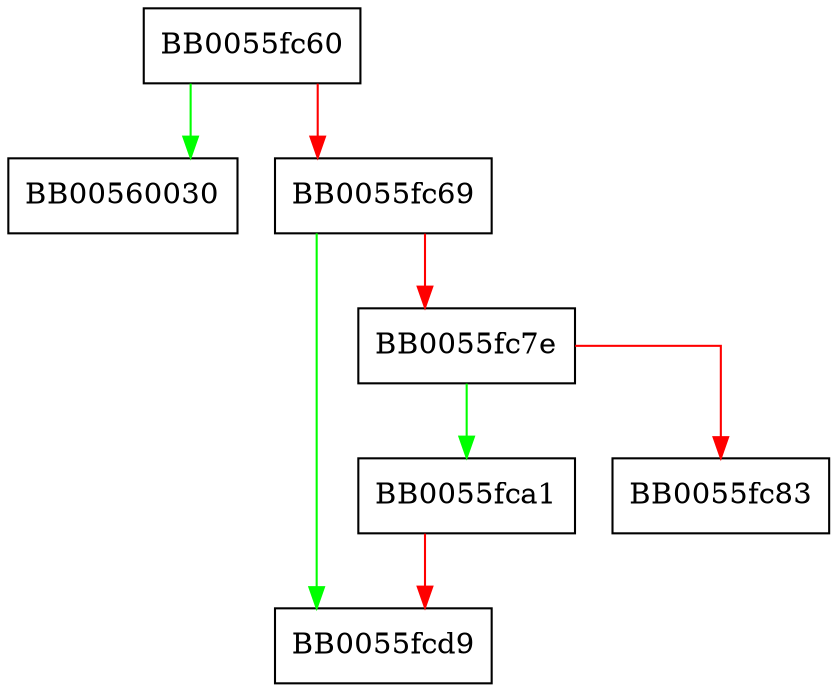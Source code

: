 digraph snprint_PKIStatusInfo_parts {
  node [shape="box"];
  graph [splines=ortho];
  BB0055fc60 -> BB00560030 [color="green"];
  BB0055fc60 -> BB0055fc69 [color="red"];
  BB0055fc69 -> BB0055fcd9 [color="green"];
  BB0055fc69 -> BB0055fc7e [color="red"];
  BB0055fc7e -> BB0055fca1 [color="green"];
  BB0055fc7e -> BB0055fc83 [color="red"];
  BB0055fca1 -> BB0055fcd9 [color="red"];
}
